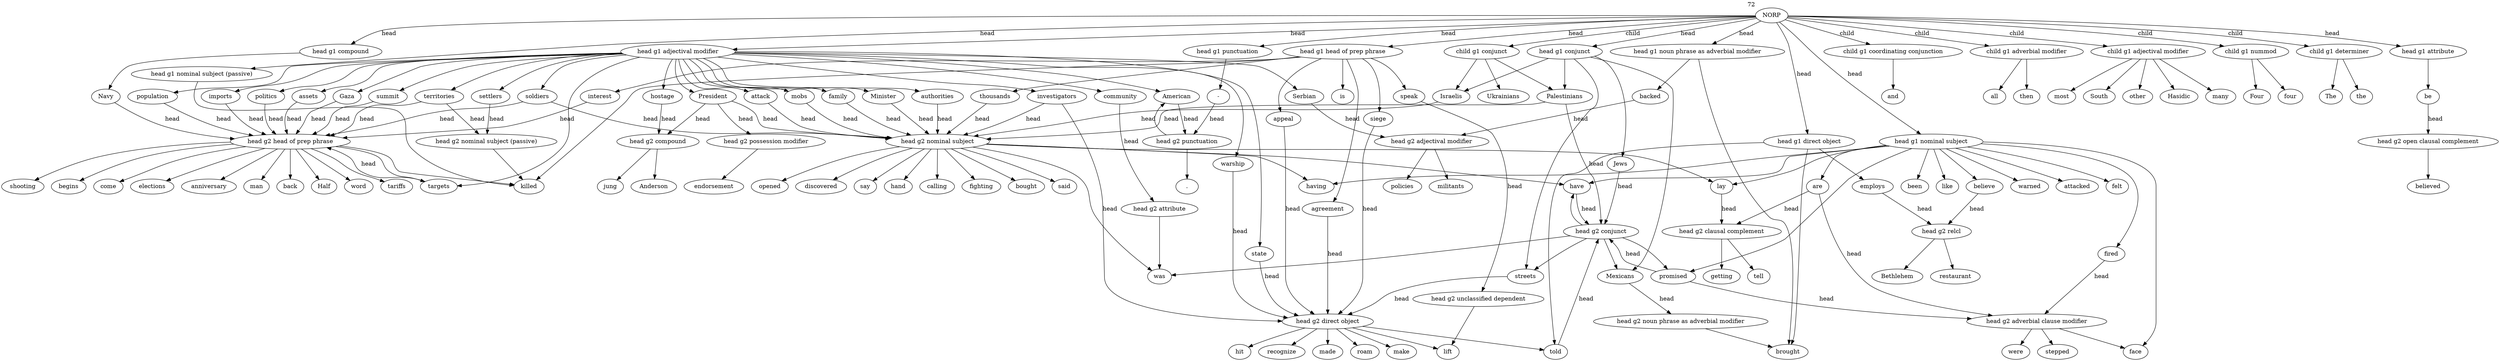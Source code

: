 strict digraph  {
NORP [weight=72, xlabel=72];
"head g1 adjectival modifier" [weight=32, lp="-1.1592369104845441"];
summit [weight=2, lp="-2.833213344056216"];
"head g2 head of prep phrase" [weight=14, lp="0.0"];
word [weight=2, lp="-2.3025850929940455"];
imports [weight=1, lp="-3.5263605246161616"];
tariffs [weight=1, lp="-2.995732273553991"];
mobs [weight=2, lp="-2.833213344056216"];
"child g1 coordinating conjunction" [weight=5, lp="-3.01553490085017"];
and [weight=5, lp="0.0"];
"head g2 nominal subject" [weight=13, lp="0.0"];
fighting [weight=2, lp="-2.251291798606495"];
community [weight=1, lp="-3.5263605246161616"];
"child g1 adverbial modifier" [weight=2, lp="-3.9318256327243253"];
all [weight=1, lp="-0.6931471805599453"];
"head g2 attribute" [weight=1, lp="0.0"];
was [weight=3, lp="-1.466337068793427"];
family [weight=1, lp="-3.5263605246161616"];
bought [weight=1, lp="-2.9444389791664403"];
"head g1 direct object" [weight=3, lp="-3.5263605246161607"];
brought [weight=3, lp="0.0"];
"child g1 adjectival modifier" [weight=5, lp="-3.01553490085017"];
other [weight=1, lp="-1.6094379124341003"];
Hasidic [weight=1, lp="-1.6094379124341003"];
"head g1 noun phrase as adverbial modifier" [weight=2, lp="-3.9318256327243253"];
then [weight=1, lp="-0.6931471805599453"];
"child g1 conjunct" [weight=6, lp="-2.8332133440562157"];
Palestinians [weight=6, lp="-0.8472978603872034"];
"head g1 conjunct" [weight=7, lp="-2.6790626642289572"];
Mexicans [weight=2, lp="-1.8718021769015913"];
Ukrainians [weight=1, lp="-2.302585092994046"];
"head g2 noun phrase as adverbial modifier" [weight=1, lp="0.0"];
"head g2 conjunct" [weight=5, lp="0.0"];
"head g1 head of prep phrase" [weight=8, lp="-2.545531271604435"];
appeal [weight=1, lp="-2.6390573296152584"];
"head g2 direct object" [weight=7, lp="0.0"];
made [weight=1, lp="-2.1972245773362196"];
targets [weight=2, lp="-2.3025850929940455"];
shooting [weight=1, lp="-2.995732273553991"];
territories [weight=4, lp="-2.1400661634962708"];
Minister [weight=1, lp="-3.5263605246161616"];
said [weight=1, lp="-2.9444389791664403"];
"head g1 nominal subject (passive)" [weight=2, lp="-3.9318256327243253"];
killed [weight=7, lp="-1.0498221244986776"];
"child g1 nummod" [weight=2, lp="-3.9318256327243253"];
Four [weight=1, lp="-0.6931471805599453"];
soldiers [weight=2, lp="-2.833213344056216"];
"head g2 nominal subject (passive)" [weight=2, lp="0.0"];
settlers [weight=1, lp="-3.5263605246161616"];
"head g1 nominal subject" [weight=15, lp="-1.9169226121820606"];
fired [weight=1, lp="-3.044522437723423"];
"head g2 adverbial clause modifier" [weight=3, lp="0.0"];
were [weight=1, lp="-1.3862943611198906"];
warned [weight=1, lp="-3.044522437723423"];
"child g1 determiner" [weight=10, lp="-2.3223877202902248"];
The [weight=3, lp="-1.2039728043259361"];
lay [weight=2, lp="-2.251291798606495"];
Israelis [weight=3, lp="-1.5404450409471486"];
"head g2 clausal complement" [weight=2, lp="0.0"];
getting [weight=1, lp="-0.6931471805599453"];
having [weight=2, lp="-2.251291798606495"];
Gaza [weight=1, lp="-3.5263605246161616"];
begins [weight=1, lp="-2.995732273553991"];
opened [weight=1, lp="-2.9444389791664403"];
come [weight=1, lp="-2.995732273553991"];
streets [weight=2, lp="-1.8718021769015913"];
roam [weight=1, lp="-2.1972245773362196"];
Jews [weight=1, lp="-2.6390573296152584"];
attacked [weight=1, lp="-3.044522437723423"];
employs [weight=1, lp="-1.791759469228055"];
"head g2 relcl" [weight=2, lp="0.0"];
restaurant [weight=1, lp="-0.6931471805599453"];
felt [weight=1, lp="-3.044522437723423"];
interest [weight=1, lp="-2.6390573296152584"];
many [weight=1, lp="-1.6094379124341003"];
elections [weight=1, lp="-2.995732273553991"];
agreement [weight=1, lp="-2.6390573296152584"];
the [weight=7, lp="-0.35667494393873267"];
make [weight=1, lp="-2.1972245773362196"];
"head g1 compound" [weight=1, lp="-4.624972813284271"];
Navy [weight=1, lp="0.0"];
anniversary [weight=1, lp="-2.995732273553991"];
been [weight=1, lp="-3.044522437723423"];
investigators [weight=2, lp="-2.833213344056216"];
discovered [weight=1, lp="-2.9444389791664403"];
authorities [weight=1, lp="-3.5263605246161616"];
say [weight=1, lp="-2.9444389791664403"];
"head g1 attribute" [weight=1, lp="-4.624972813284271"];
be [weight=1, lp="0.0"];
"head g2 open clausal complement" [weight=1, lp="0.0"];
believed [weight=1, lp="0.0"];
state [weight=1, lp="-3.5263605246161616"];
recognize [weight=1, lp="-2.1972245773362196"];
like [weight=1, lp="-3.044522437723423"];
believe [weight=1, lp="-3.044522437723423"];
Bethlehem [weight=1, lp="-0.6931471805599453"];
President [weight=3, lp="-2.4277482359480516"];
hand [weight=1, lp="-2.9444389791664403"];
politics [weight=1, lp="-3.5263605246161616"];
man [weight=1, lp="-2.995732273553991"];
is [weight=1, lp="-2.6390573296152584"];
most [weight=1, lp="-1.6094379124341003"];
Serbian [weight=1, lp="-3.5263605246161616"];
"head g2 adjectival modifier" [weight=2, lp="0.0"];
policies [weight=1, lp="-0.6931471805599453"];
American [weight=2, lp="-0.4054651081081645"];
"head g2 punctuation" [weight=2, lp="0.0"];
"." [weight=1, lp="-1.0986122886681098"];
four [weight=1, lp="-0.6931471805599453"];
attack [weight=1, lp="-3.5263605246161616"];
told [weight=2, lp="-1.5040773967762742"];
hostage [weight=1, lp="-3.5263605246161616"];
"head g2 compound" [weight=2, lp="0.0"];
Anderson [weight=1, lp="-0.6931471805599453"];
backed [weight=1, lp="-1.3862943611198906"];
militants [weight=1, lp="-0.6931471805599453"];
assets [weight=1, lp="-3.5263605246161616"];
back [weight=1, lp="-2.995732273553991"];
have [weight=3, lp="-1.466337068793427"];
promised [weight=3, lp="-1.466337068793427"];
stepped [weight=1, lp="-1.3862943611198906"];
siege [weight=1, lp="-2.6390573296152584"];
lift [weight=2, lp="-1.5040773967762742"];
speak [weight=1, lp="-2.6390573296152584"];
"head g2 unclassified dependent" [weight=1, lp="0.0"];
face [weight=2, lp="-0.6931471805599453"];
are [weight=2, lp="-2.3513752571634776"];
thousands [weight=1, lp="-2.6390573296152584"];
calling [weight=1, lp="-2.9444389791664403"];
population [weight=1, lp="-3.5263605246161616"];
Half [weight=1, lp="-2.995732273553991"];
tell [weight=1, lp="-0.6931471805599453"];
"head g2 possession modifier" [weight=1, lp="-2.772588722239781"];
endorsement [weight=1, lp="0.0"];
"head g1 punctuation" [weight=1, lp="-4.624972813284271"];
"-" [weight=1, lp="0.0"];
warship [weight=1, lp="-3.5263605246161616"];
hit [weight=1, lp="-2.1972245773362196"];
South [weight=1, lp="-1.6094379124341003"];
jung [weight=1, lp="-0.6931471805599453"];
NORP -> "head g1 adjectival modifier"  [label=head];
NORP -> "child g1 coordinating conjunction"  [label=child];
NORP -> "child g1 adverbial modifier"  [label=child];
NORP -> "head g1 direct object"  [label=head];
NORP -> "child g1 adjectival modifier"  [label=child];
NORP -> "head g1 noun phrase as adverbial modifier"  [label=head];
NORP -> "child g1 conjunct"  [label=child];
NORP -> "head g1 conjunct"  [label=head];
NORP -> "head g1 head of prep phrase"  [label=head];
NORP -> "head g1 nominal subject (passive)"  [label=head];
NORP -> "child g1 nummod"  [label=child];
NORP -> "head g1 nominal subject"  [label=head];
NORP -> "child g1 determiner"  [label=child];
NORP -> "head g1 compound"  [label=head];
NORP -> "head g1 attribute"  [label=head];
NORP -> "head g1 punctuation"  [label=head];
"head g1 adjectival modifier" -> summit;
"head g1 adjectival modifier" -> imports;
"head g1 adjectival modifier" -> mobs;
"head g1 adjectival modifier" -> community;
"head g1 adjectival modifier" -> family;
"head g1 adjectival modifier" -> targets;
"head g1 adjectival modifier" -> territories;
"head g1 adjectival modifier" -> Minister;
"head g1 adjectival modifier" -> soldiers;
"head g1 adjectival modifier" -> settlers;
"head g1 adjectival modifier" -> Gaza;
"head g1 adjectival modifier" -> investigators;
"head g1 adjectival modifier" -> authorities;
"head g1 adjectival modifier" -> state;
"head g1 adjectival modifier" -> President;
"head g1 adjectival modifier" -> politics;
"head g1 adjectival modifier" -> Serbian;
"head g1 adjectival modifier" -> American;
"head g1 adjectival modifier" -> attack;
"head g1 adjectival modifier" -> hostage;
"head g1 adjectival modifier" -> assets;
"head g1 adjectival modifier" -> population;
"head g1 adjectival modifier" -> warship;
summit -> "head g2 head of prep phrase"  [label=head];
"head g2 head of prep phrase" -> word;
"head g2 head of prep phrase" -> tariffs;
"head g2 head of prep phrase" -> shooting;
"head g2 head of prep phrase" -> targets;
"head g2 head of prep phrase" -> killed;
"head g2 head of prep phrase" -> begins;
"head g2 head of prep phrase" -> come;
"head g2 head of prep phrase" -> elections;
"head g2 head of prep phrase" -> anniversary;
"head g2 head of prep phrase" -> man;
"head g2 head of prep phrase" -> back;
"head g2 head of prep phrase" -> Half;
imports -> "head g2 head of prep phrase"  [label=head];
mobs -> "head g2 nominal subject"  [label=head];
"child g1 coordinating conjunction" -> and;
"head g2 nominal subject" -> fighting;
"head g2 nominal subject" -> bought;
"head g2 nominal subject" -> said;
"head g2 nominal subject" -> lay;
"head g2 nominal subject" -> having;
"head g2 nominal subject" -> opened;
"head g2 nominal subject" -> discovered;
"head g2 nominal subject" -> say;
"head g2 nominal subject" -> hand;
"head g2 nominal subject" -> was;
"head g2 nominal subject" -> have;
"head g2 nominal subject" -> calling;
community -> "head g2 attribute"  [label=head];
"child g1 adverbial modifier" -> all;
"child g1 adverbial modifier" -> then;
"head g2 attribute" -> was;
family -> "head g2 nominal subject"  [label=head];
"head g1 direct object" -> brought;
"head g1 direct object" -> employs;
"head g1 direct object" -> told;
"child g1 adjectival modifier" -> other;
"child g1 adjectival modifier" -> Hasidic;
"child g1 adjectival modifier" -> many;
"child g1 adjectival modifier" -> most;
"child g1 adjectival modifier" -> South;
"head g1 noun phrase as adverbial modifier" -> brought;
"head g1 noun phrase as adverbial modifier" -> backed;
"child g1 conjunct" -> Palestinians;
"child g1 conjunct" -> Ukrainians;
"child g1 conjunct" -> Israelis;
Palestinians -> "head g2 conjunct"  [label=head];
Palestinians -> "head g2 nominal subject"  [label=head];
"head g1 conjunct" -> Mexicans;
"head g1 conjunct" -> Palestinians;
"head g1 conjunct" -> Israelis;
"head g1 conjunct" -> streets;
"head g1 conjunct" -> Jews;
Mexicans -> "head g2 noun phrase as adverbial modifier"  [label=head];
"head g2 noun phrase as adverbial modifier" -> brought;
"head g2 conjunct" -> Mexicans;
"head g2 conjunct" -> streets;
"head g2 conjunct" -> was;
"head g2 conjunct" -> have;
"head g2 conjunct" -> promised;
"head g1 head of prep phrase" -> appeal;
"head g1 head of prep phrase" -> killed;
"head g1 head of prep phrase" -> interest;
"head g1 head of prep phrase" -> agreement;
"head g1 head of prep phrase" -> is;
"head g1 head of prep phrase" -> siege;
"head g1 head of prep phrase" -> speak;
"head g1 head of prep phrase" -> thousands;
appeal -> "head g2 direct object"  [label=head];
"head g2 direct object" -> made;
"head g2 direct object" -> roam;
"head g2 direct object" -> make;
"head g2 direct object" -> recognize;
"head g2 direct object" -> lift;
"head g2 direct object" -> hit;
"head g2 direct object" -> told;
targets -> "head g2 head of prep phrase"  [label=head];
territories -> "head g2 head of prep phrase"  [label=head];
territories -> "head g2 nominal subject (passive)"  [label=head];
Minister -> "head g2 nominal subject"  [label=head];
"head g1 nominal subject (passive)" -> killed;
"child g1 nummod" -> Four;
"child g1 nummod" -> four;
soldiers -> "head g2 head of prep phrase"  [label=head];
soldiers -> "head g2 nominal subject"  [label=head];
"head g2 nominal subject (passive)" -> killed;
settlers -> "head g2 nominal subject (passive)"  [label=head];
"head g1 nominal subject" -> fired;
"head g1 nominal subject" -> warned;
"head g1 nominal subject" -> lay;
"head g1 nominal subject" -> having;
"head g1 nominal subject" -> attacked;
"head g1 nominal subject" -> felt;
"head g1 nominal subject" -> been;
"head g1 nominal subject" -> like;
"head g1 nominal subject" -> believe;
"head g1 nominal subject" -> have;
"head g1 nominal subject" -> promised;
"head g1 nominal subject" -> face;
"head g1 nominal subject" -> are;
fired -> "head g2 adverbial clause modifier"  [label=head];
"head g2 adverbial clause modifier" -> were;
"head g2 adverbial clause modifier" -> stepped;
"head g2 adverbial clause modifier" -> face;
"child g1 determiner" -> The;
"child g1 determiner" -> the;
lay -> "head g2 clausal complement"  [label=head];
Israelis -> "head g2 nominal subject"  [label=head];
"head g2 clausal complement" -> getting;
"head g2 clausal complement" -> tell;
Gaza -> "head g2 head of prep phrase"  [label=head];
streets -> "head g2 direct object"  [label=head];
Jews -> "head g2 conjunct"  [label=head];
employs -> "head g2 relcl"  [label=head];
"head g2 relcl" -> restaurant;
"head g2 relcl" -> Bethlehem;
interest -> "head g2 head of prep phrase"  [label=head];
agreement -> "head g2 direct object"  [label=head];
"head g1 compound" -> Navy;
Navy -> "head g2 head of prep phrase"  [label=head];
investigators -> "head g2 nominal subject"  [label=head];
investigators -> "head g2 direct object"  [label=head];
authorities -> "head g2 nominal subject"  [label=head];
"head g1 attribute" -> be;
be -> "head g2 open clausal complement"  [label=head];
"head g2 open clausal complement" -> believed;
state -> "head g2 direct object"  [label=head];
believe -> "head g2 relcl"  [label=head];
President -> "head g2 nominal subject"  [label=head];
President -> "head g2 possession modifier"  [label=head];
President -> "head g2 compound"  [label=head];
politics -> "head g2 head of prep phrase"  [label=head];
Serbian -> "head g2 adjectival modifier"  [label=head];
"head g2 adjectival modifier" -> policies;
"head g2 adjectival modifier" -> militants;
American -> "head g2 punctuation"  [label=head];
"head g2 punctuation" -> ".";
"head g2 punctuation" -> American;
attack -> "head g2 nominal subject"  [label=head];
told -> "head g2 conjunct"  [label=head];
hostage -> "head g2 compound"  [label=head];
"head g2 compound" -> Anderson;
"head g2 compound" -> jung;
backed -> "head g2 adjectival modifier"  [label=head];
assets -> "head g2 head of prep phrase"  [label=head];
have -> "head g2 conjunct"  [label=head];
promised -> "head g2 adverbial clause modifier"  [label=head];
promised -> "head g2 conjunct"  [label=head];
siege -> "head g2 direct object"  [label=head];
speak -> "head g2 unclassified dependent"  [label=head];
"head g2 unclassified dependent" -> lift;
are -> "head g2 adverbial clause modifier"  [label=head];
are -> "head g2 clausal complement"  [label=head];
thousands -> "head g2 nominal subject"  [label=head];
population -> "head g2 head of prep phrase"  [label=head];
"head g2 possession modifier" -> endorsement;
"head g1 punctuation" -> "-";
"-" -> "head g2 punctuation"  [label=head];
warship -> "head g2 direct object"  [label=head];
}
